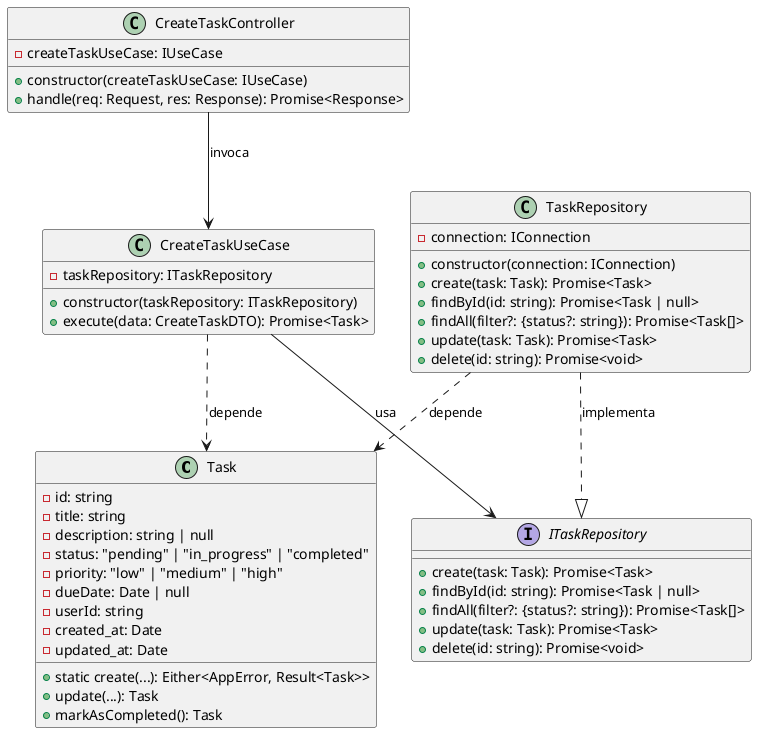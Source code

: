 @startuml
' Classe Task (entidade principal)
class Task {
  - id: string
  - title: string
  - description: string | null
  - status: "pending" | "in_progress" | "completed"
  - priority: "low" | "medium" | "high"
  - dueDate: Date | null
  - userId: string
  - created_at: Date
  - updated_at: Date

  + static create(...): Either<AppError, Result<Task>>
  + update(...): Task
  + markAsCompleted(): Task
}

' Interface do Repositório
interface ITaskRepository {
  + create(task: Task): Promise<Task>
  + findById(id: string): Promise<Task | null>
  + findAll(filter?: {status?: string}): Promise<Task[]>
  + update(task: Task): Promise<Task>
  + delete(id: string): Promise<void>
}

' Caso de Uso para Criar Tarefa
class CreateTaskUseCase {
  - taskRepository: ITaskRepository
  + constructor(taskRepository: ITaskRepository)
  + execute(data: CreateTaskDTO): Promise<Task>
}

' Controller que gerencia a criação via HTTP
class CreateTaskController {
  - createTaskUseCase: IUseCase
  + constructor(createTaskUseCase: IUseCase)
  + handle(req: Request, res: Response): Promise<Response>
}

' Classe de Repositório concreto que implementa a interface
class TaskRepository {
  - connection: IConnection
  + constructor(connection: IConnection)
  + create(task: Task): Promise<Task>
  + findById(id: string): Promise<Task | null>
  + findAll(filter?: {status?: string}): Promise<Task[]>
  + update(task: Task): Promise<Task>
  + delete(id: string): Promise<void>
}

' Definições de dependência/associação
CreateTaskUseCase --> ITaskRepository : usa
CreateTaskController --> CreateTaskUseCase : invoca
TaskRepository ..|> ITaskRepository : implementa

' Representa que as outras classes DEPENDEM da classe Task (dependência pontilhada)
CreateTaskUseCase ..> Task : depende
TaskRepository ..> Task : depende

@enduml
